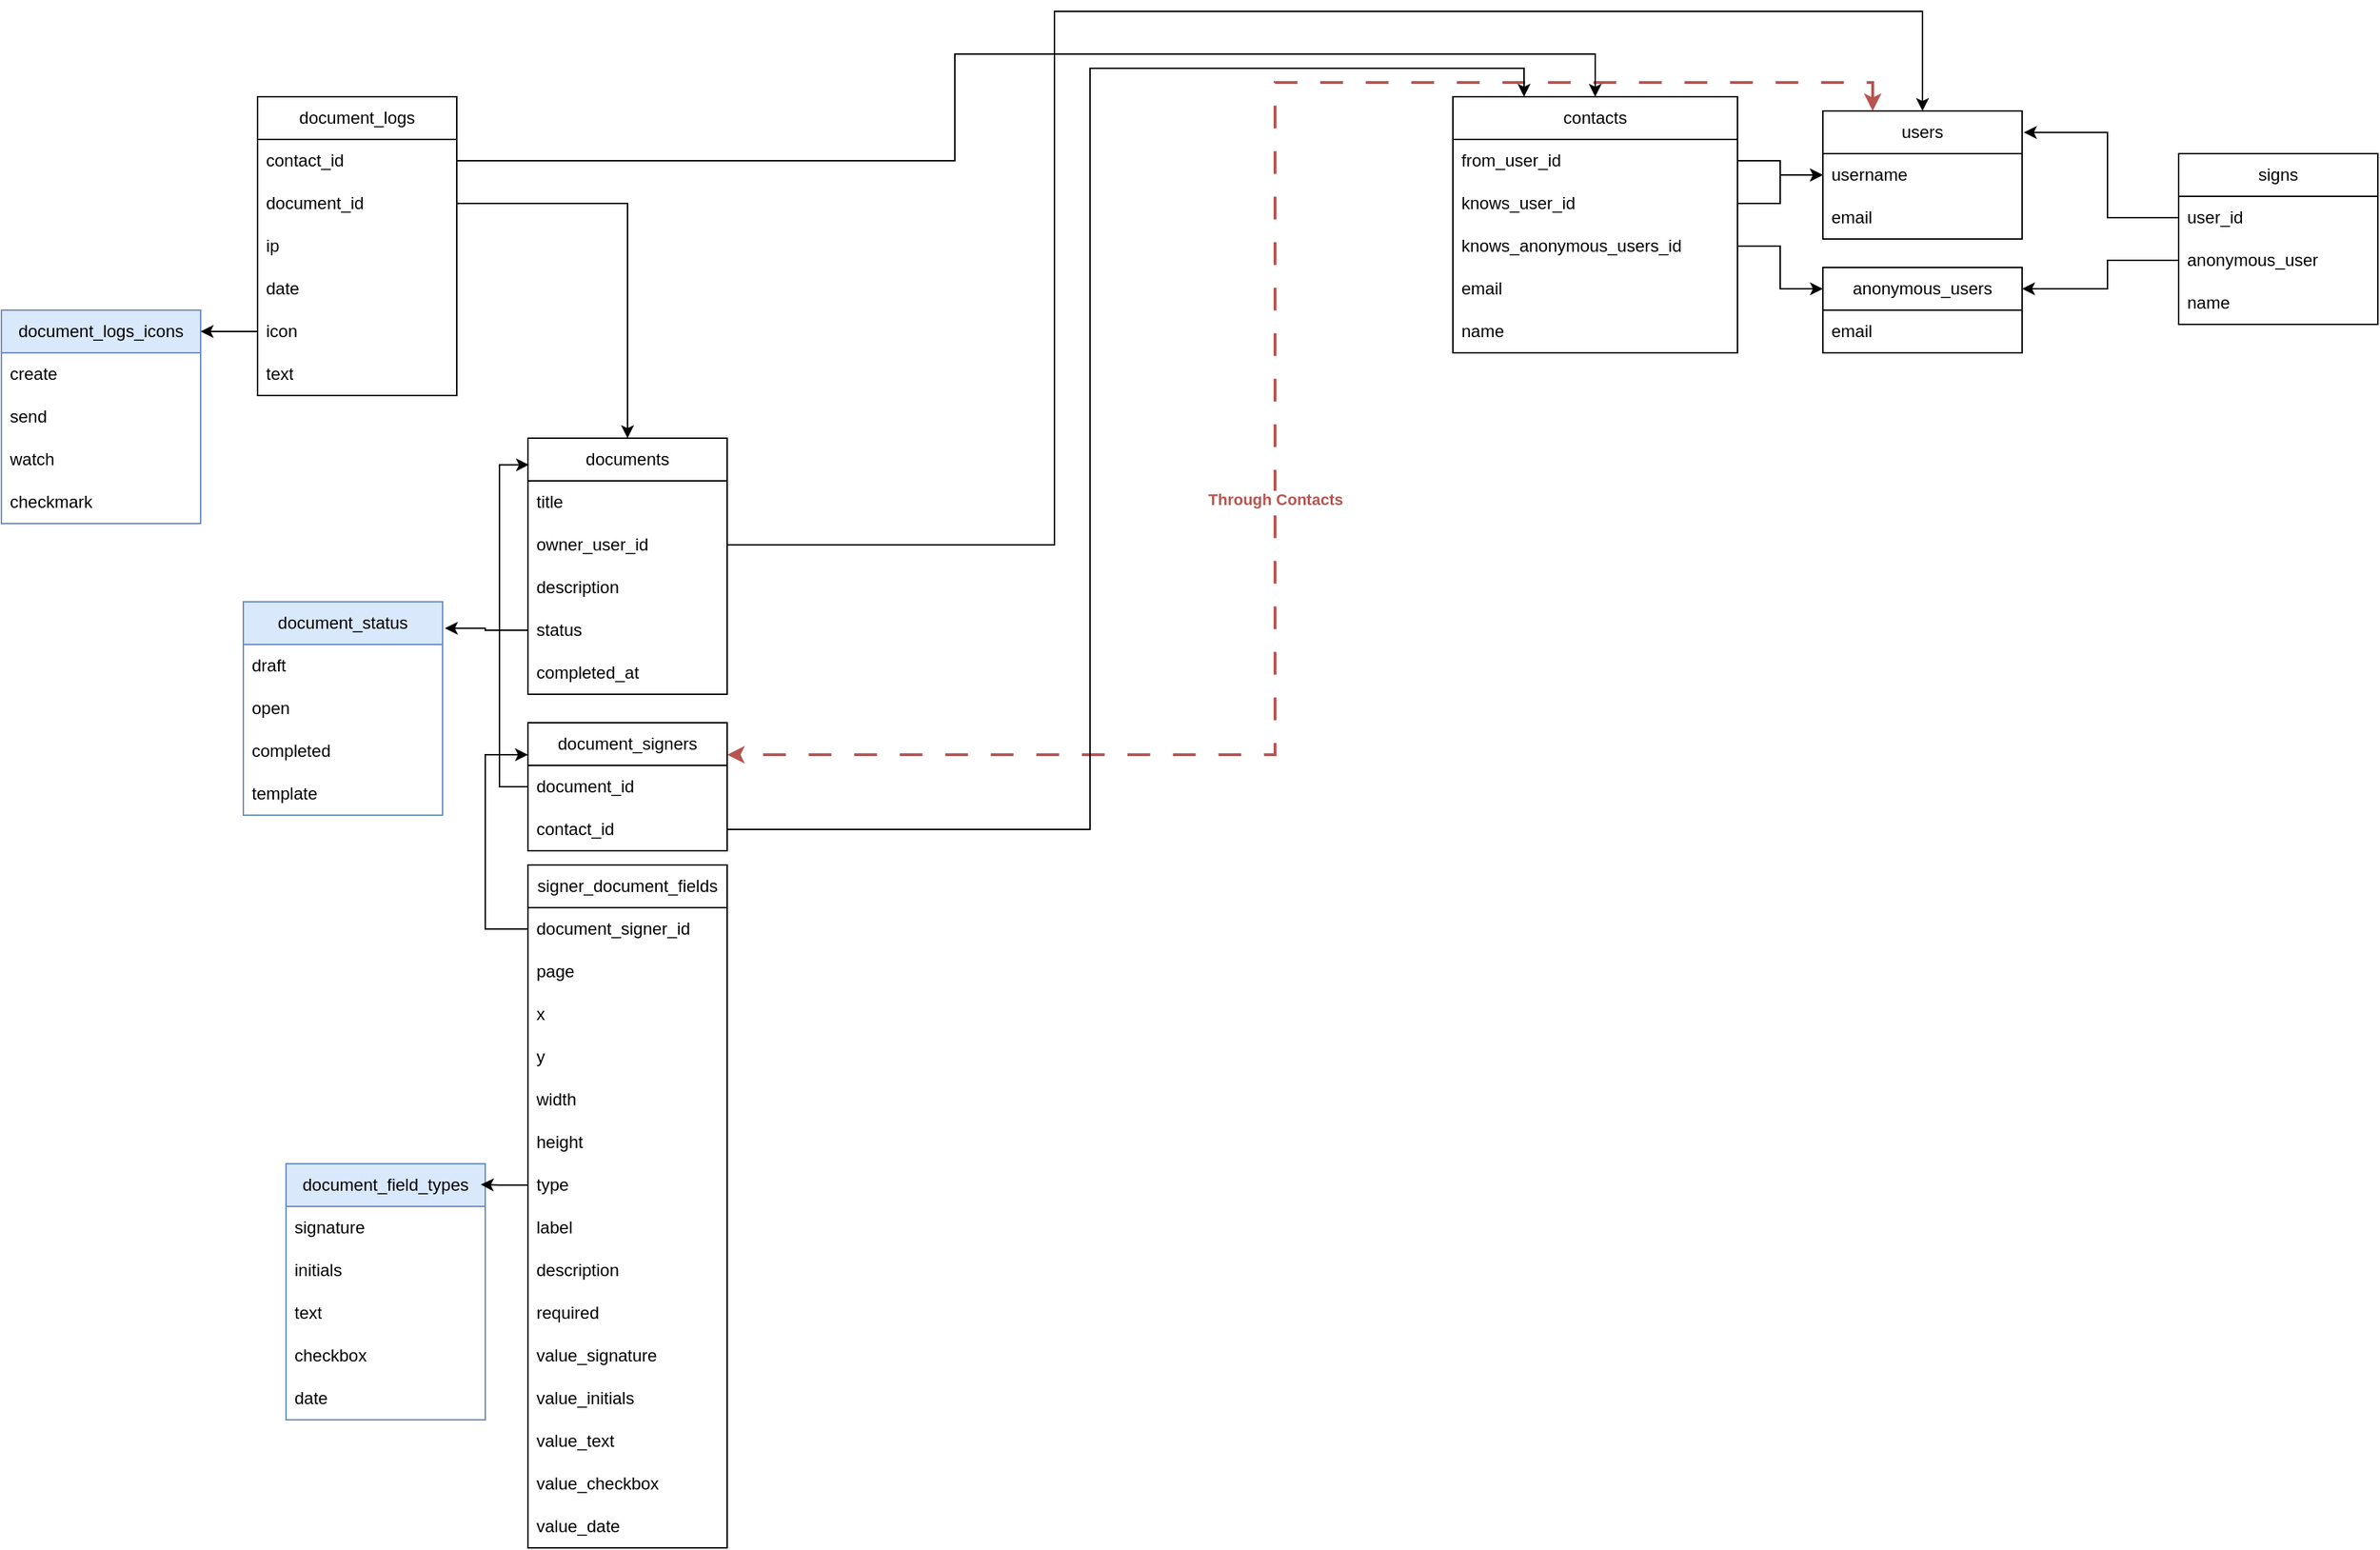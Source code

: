 <mxfile version="27.2.0">
  <diagram id="C5RBs43oDa-KdzZeNtuy" name="Page-1">
    <mxGraphModel dx="4583" dy="2047" grid="1" gridSize="10" guides="1" tooltips="1" connect="1" arrows="1" fold="1" page="1" pageScale="1" pageWidth="827" pageHeight="1169" math="0" shadow="0">
      <root>
        <mxCell id="WIyWlLk6GJQsqaUBKTNV-0" />
        <mxCell id="WIyWlLk6GJQsqaUBKTNV-1" parent="WIyWlLk6GJQsqaUBKTNV-0" />
        <mxCell id="Tx3rhMi_sRJBEyHCYl6Y-95" style="edgeStyle=orthogonalEdgeStyle;rounded=0;orthogonalLoop=1;jettySize=auto;html=1;exitX=0.25;exitY=0;exitDx=0;exitDy=0;entryX=1;entryY=0.25;entryDx=0;entryDy=0;fillColor=#f8cecc;strokeColor=#b85450;startArrow=classic;startFill=1;dashed=1;dashPattern=8 8;strokeWidth=2;" edge="1" parent="WIyWlLk6GJQsqaUBKTNV-1" source="Tx3rhMi_sRJBEyHCYl6Y-9" target="Tx3rhMi_sRJBEyHCYl6Y-19">
          <mxGeometry relative="1" as="geometry" />
        </mxCell>
        <mxCell id="Tx3rhMi_sRJBEyHCYl6Y-96" value="Through Contacts" style="edgeLabel;html=1;align=center;verticalAlign=middle;resizable=0;points=[];rounded=0;dashed=1;dashPattern=8 8;strokeColor=#b85450;strokeWidth=2;fontFamily=Helvetica;fontSize=11;fontColor=light-dark(#b85450, #ededed);labelBackgroundColor=default;fillColor=#f8cecc;fontStyle=1" vertex="1" connectable="0" parent="Tx3rhMi_sRJBEyHCYl6Y-95">
          <mxGeometry x="0.13" relative="1" as="geometry">
            <mxPoint as="offset" />
          </mxGeometry>
        </mxCell>
        <mxCell id="Tx3rhMi_sRJBEyHCYl6Y-9" value="users" style="swimlane;fontStyle=0;childLayout=stackLayout;horizontal=1;startSize=30;horizontalStack=0;resizeParent=1;resizeParentMax=0;resizeLast=0;collapsible=1;marginBottom=0;whiteSpace=wrap;html=1;" vertex="1" parent="WIyWlLk6GJQsqaUBKTNV-1">
          <mxGeometry x="900" y="90" width="140" height="90" as="geometry" />
        </mxCell>
        <mxCell id="Tx3rhMi_sRJBEyHCYl6Y-10" value="username" style="text;strokeColor=none;fillColor=none;align=left;verticalAlign=middle;spacingLeft=4;spacingRight=4;overflow=hidden;points=[[0,0.5],[1,0.5]];portConstraint=eastwest;rotatable=0;whiteSpace=wrap;html=1;" vertex="1" parent="Tx3rhMi_sRJBEyHCYl6Y-9">
          <mxGeometry y="30" width="140" height="30" as="geometry" />
        </mxCell>
        <mxCell id="Tx3rhMi_sRJBEyHCYl6Y-11" value="email" style="text;strokeColor=none;fillColor=none;align=left;verticalAlign=middle;spacingLeft=4;spacingRight=4;overflow=hidden;points=[[0,0.5],[1,0.5]];portConstraint=eastwest;rotatable=0;whiteSpace=wrap;html=1;" vertex="1" parent="Tx3rhMi_sRJBEyHCYl6Y-9">
          <mxGeometry y="60" width="140" height="30" as="geometry" />
        </mxCell>
        <mxCell id="Tx3rhMi_sRJBEyHCYl6Y-13" value="documents" style="swimlane;fontStyle=0;childLayout=stackLayout;horizontal=1;startSize=30;horizontalStack=0;resizeParent=1;resizeParentMax=0;resizeLast=0;collapsible=1;marginBottom=0;whiteSpace=wrap;html=1;" vertex="1" parent="WIyWlLk6GJQsqaUBKTNV-1">
          <mxGeometry x="-10" y="320" width="140" height="180" as="geometry">
            <mxRectangle x="320" y="320" width="100" height="30" as="alternateBounds" />
          </mxGeometry>
        </mxCell>
        <mxCell id="Tx3rhMi_sRJBEyHCYl6Y-14" value="title" style="text;strokeColor=none;fillColor=none;align=left;verticalAlign=middle;spacingLeft=4;spacingRight=4;overflow=hidden;points=[[0,0.5],[1,0.5]];portConstraint=eastwest;rotatable=0;whiteSpace=wrap;html=1;" vertex="1" parent="Tx3rhMi_sRJBEyHCYl6Y-13">
          <mxGeometry y="30" width="140" height="30" as="geometry" />
        </mxCell>
        <mxCell id="Tx3rhMi_sRJBEyHCYl6Y-34" value="owner_user_id" style="text;strokeColor=none;fillColor=none;align=left;verticalAlign=middle;spacingLeft=4;spacingRight=4;overflow=hidden;points=[[0,0.5],[1,0.5]];portConstraint=eastwest;rotatable=0;whiteSpace=wrap;html=1;" vertex="1" parent="Tx3rhMi_sRJBEyHCYl6Y-13">
          <mxGeometry y="60" width="140" height="30" as="geometry" />
        </mxCell>
        <mxCell id="Tx3rhMi_sRJBEyHCYl6Y-15" value="description" style="text;strokeColor=none;fillColor=none;align=left;verticalAlign=middle;spacingLeft=4;spacingRight=4;overflow=hidden;points=[[0,0.5],[1,0.5]];portConstraint=eastwest;rotatable=0;whiteSpace=wrap;html=1;" vertex="1" parent="Tx3rhMi_sRJBEyHCYl6Y-13">
          <mxGeometry y="90" width="140" height="30" as="geometry" />
        </mxCell>
        <mxCell id="Tx3rhMi_sRJBEyHCYl6Y-18" value="status" style="text;strokeColor=none;fillColor=none;align=left;verticalAlign=middle;spacingLeft=4;spacingRight=4;overflow=hidden;points=[[0,0.5],[1,0.5]];portConstraint=eastwest;rotatable=0;whiteSpace=wrap;html=1;" vertex="1" parent="Tx3rhMi_sRJBEyHCYl6Y-13">
          <mxGeometry y="120" width="140" height="30" as="geometry" />
        </mxCell>
        <mxCell id="Tx3rhMi_sRJBEyHCYl6Y-121" value="completed_at" style="text;strokeColor=none;fillColor=none;align=left;verticalAlign=middle;spacingLeft=4;spacingRight=4;overflow=hidden;points=[[0,0.5],[1,0.5]];portConstraint=eastwest;rotatable=0;whiteSpace=wrap;html=1;" vertex="1" parent="Tx3rhMi_sRJBEyHCYl6Y-13">
          <mxGeometry y="150" width="140" height="30" as="geometry" />
        </mxCell>
        <mxCell id="Tx3rhMi_sRJBEyHCYl6Y-19" value="document_signers" style="swimlane;fontStyle=0;childLayout=stackLayout;horizontal=1;startSize=30;horizontalStack=0;resizeParent=1;resizeParentMax=0;resizeLast=0;collapsible=1;marginBottom=0;whiteSpace=wrap;html=1;" vertex="1" parent="WIyWlLk6GJQsqaUBKTNV-1">
          <mxGeometry x="-10" y="520" width="140" height="90" as="geometry" />
        </mxCell>
        <mxCell id="Tx3rhMi_sRJBEyHCYl6Y-20" value="document_id" style="text;strokeColor=none;fillColor=none;align=left;verticalAlign=middle;spacingLeft=4;spacingRight=4;overflow=hidden;points=[[0,0.5],[1,0.5]];portConstraint=eastwest;rotatable=0;whiteSpace=wrap;html=1;" vertex="1" parent="Tx3rhMi_sRJBEyHCYl6Y-19">
          <mxGeometry y="30" width="140" height="30" as="geometry" />
        </mxCell>
        <mxCell id="Tx3rhMi_sRJBEyHCYl6Y-24" value="contact_id" style="text;strokeColor=none;fillColor=none;align=left;verticalAlign=middle;spacingLeft=4;spacingRight=4;overflow=hidden;points=[[0,0.5],[1,0.5]];portConstraint=eastwest;rotatable=0;whiteSpace=wrap;html=1;" vertex="1" parent="Tx3rhMi_sRJBEyHCYl6Y-19">
          <mxGeometry y="60" width="140" height="30" as="geometry" />
        </mxCell>
        <mxCell id="Tx3rhMi_sRJBEyHCYl6Y-26" value="contacts" style="swimlane;fontStyle=0;childLayout=stackLayout;horizontal=1;startSize=30;horizontalStack=0;resizeParent=1;resizeParentMax=0;resizeLast=0;collapsible=1;marginBottom=0;whiteSpace=wrap;html=1;" vertex="1" parent="WIyWlLk6GJQsqaUBKTNV-1">
          <mxGeometry x="640" y="80" width="200" height="180" as="geometry" />
        </mxCell>
        <mxCell id="Tx3rhMi_sRJBEyHCYl6Y-27" value="from_&lt;span style=&quot;background-color: transparent; color: light-dark(rgb(0, 0, 0), rgb(255, 255, 255));&quot;&gt;user_id&lt;/span&gt;" style="text;strokeColor=none;fillColor=none;align=left;verticalAlign=middle;spacingLeft=4;spacingRight=4;overflow=hidden;points=[[0,0.5],[1,0.5]];portConstraint=eastwest;rotatable=0;whiteSpace=wrap;html=1;" vertex="1" parent="Tx3rhMi_sRJBEyHCYl6Y-26">
          <mxGeometry y="30" width="200" height="30" as="geometry" />
        </mxCell>
        <mxCell id="Tx3rhMi_sRJBEyHCYl6Y-28" value="knows_user_id" style="text;strokeColor=none;fillColor=none;align=left;verticalAlign=middle;spacingLeft=4;spacingRight=4;overflow=hidden;points=[[0,0.5],[1,0.5]];portConstraint=eastwest;rotatable=0;whiteSpace=wrap;html=1;" vertex="1" parent="Tx3rhMi_sRJBEyHCYl6Y-26">
          <mxGeometry y="60" width="200" height="30" as="geometry" />
        </mxCell>
        <mxCell id="Tx3rhMi_sRJBEyHCYl6Y-65" value="&lt;span style=&quot;text-align: center;&quot;&gt;knows_anonymous_users&lt;/span&gt;_id" style="text;strokeColor=none;fillColor=none;align=left;verticalAlign=middle;spacingLeft=4;spacingRight=4;overflow=hidden;points=[[0,0.5],[1,0.5]];portConstraint=eastwest;rotatable=0;whiteSpace=wrap;html=1;" vertex="1" parent="Tx3rhMi_sRJBEyHCYl6Y-26">
          <mxGeometry y="90" width="200" height="30" as="geometry" />
        </mxCell>
        <mxCell id="Tx3rhMi_sRJBEyHCYl6Y-32" value="email" style="text;strokeColor=none;fillColor=none;align=left;verticalAlign=middle;spacingLeft=4;spacingRight=4;overflow=hidden;points=[[0,0.5],[1,0.5]];portConstraint=eastwest;rotatable=0;whiteSpace=wrap;html=1;" vertex="1" parent="Tx3rhMi_sRJBEyHCYl6Y-26">
          <mxGeometry y="120" width="200" height="30" as="geometry" />
        </mxCell>
        <mxCell id="Tx3rhMi_sRJBEyHCYl6Y-33" value="name" style="text;strokeColor=none;fillColor=none;align=left;verticalAlign=middle;spacingLeft=4;spacingRight=4;overflow=hidden;points=[[0,0.5],[1,0.5]];portConstraint=eastwest;rotatable=0;whiteSpace=wrap;html=1;" vertex="1" parent="Tx3rhMi_sRJBEyHCYl6Y-26">
          <mxGeometry y="150" width="200" height="30" as="geometry" />
        </mxCell>
        <mxCell id="Tx3rhMi_sRJBEyHCYl6Y-35" style="edgeStyle=orthogonalEdgeStyle;rounded=0;orthogonalLoop=1;jettySize=auto;html=1;entryX=0.5;entryY=0;entryDx=0;entryDy=0;exitX=1;exitY=0.5;exitDx=0;exitDy=0;" edge="1" parent="WIyWlLk6GJQsqaUBKTNV-1" source="Tx3rhMi_sRJBEyHCYl6Y-34" target="Tx3rhMi_sRJBEyHCYl6Y-9">
          <mxGeometry relative="1" as="geometry">
            <Array as="points">
              <mxPoint x="360" y="395" />
              <mxPoint x="360" y="20" />
              <mxPoint x="970" y="20" />
            </Array>
          </mxGeometry>
        </mxCell>
        <mxCell id="Tx3rhMi_sRJBEyHCYl6Y-38" value="signer_document_fields" style="swimlane;fontStyle=0;childLayout=stackLayout;horizontal=1;startSize=30;horizontalStack=0;resizeParent=1;resizeParentMax=0;resizeLast=0;collapsible=1;marginBottom=0;whiteSpace=wrap;html=1;" vertex="1" parent="WIyWlLk6GJQsqaUBKTNV-1">
          <mxGeometry x="-10" y="620" width="140" height="480" as="geometry" />
        </mxCell>
        <mxCell id="Tx3rhMi_sRJBEyHCYl6Y-50" value="&lt;span style=&quot;text-align: center;&quot;&gt;document_signer_id&lt;/span&gt;" style="text;strokeColor=none;fillColor=none;align=left;verticalAlign=middle;spacingLeft=4;spacingRight=4;overflow=hidden;points=[[0,0.5],[1,0.5]];portConstraint=eastwest;rotatable=0;whiteSpace=wrap;html=1;" vertex="1" parent="Tx3rhMi_sRJBEyHCYl6Y-38">
          <mxGeometry y="30" width="140" height="30" as="geometry" />
        </mxCell>
        <mxCell id="Tx3rhMi_sRJBEyHCYl6Y-40" value="page" style="text;strokeColor=none;fillColor=none;align=left;verticalAlign=middle;spacingLeft=4;spacingRight=4;overflow=hidden;points=[[0,0.5],[1,0.5]];portConstraint=eastwest;rotatable=0;whiteSpace=wrap;html=1;" vertex="1" parent="Tx3rhMi_sRJBEyHCYl6Y-38">
          <mxGeometry y="60" width="140" height="30" as="geometry" />
        </mxCell>
        <mxCell id="Tx3rhMi_sRJBEyHCYl6Y-41" value="x" style="text;strokeColor=none;fillColor=none;align=left;verticalAlign=middle;spacingLeft=4;spacingRight=4;overflow=hidden;points=[[0,0.5],[1,0.5]];portConstraint=eastwest;rotatable=0;whiteSpace=wrap;html=1;" vertex="1" parent="Tx3rhMi_sRJBEyHCYl6Y-38">
          <mxGeometry y="90" width="140" height="30" as="geometry" />
        </mxCell>
        <mxCell id="Tx3rhMi_sRJBEyHCYl6Y-43" value="y" style="text;strokeColor=none;fillColor=none;align=left;verticalAlign=middle;spacingLeft=4;spacingRight=4;overflow=hidden;points=[[0,0.5],[1,0.5]];portConstraint=eastwest;rotatable=0;whiteSpace=wrap;html=1;" vertex="1" parent="Tx3rhMi_sRJBEyHCYl6Y-38">
          <mxGeometry y="120" width="140" height="30" as="geometry" />
        </mxCell>
        <mxCell id="Tx3rhMi_sRJBEyHCYl6Y-44" value="width" style="text;strokeColor=none;fillColor=none;align=left;verticalAlign=middle;spacingLeft=4;spacingRight=4;overflow=hidden;points=[[0,0.5],[1,0.5]];portConstraint=eastwest;rotatable=0;whiteSpace=wrap;html=1;" vertex="1" parent="Tx3rhMi_sRJBEyHCYl6Y-38">
          <mxGeometry y="150" width="140" height="30" as="geometry" />
        </mxCell>
        <mxCell id="Tx3rhMi_sRJBEyHCYl6Y-45" value="height" style="text;strokeColor=none;fillColor=none;align=left;verticalAlign=middle;spacingLeft=4;spacingRight=4;overflow=hidden;points=[[0,0.5],[1,0.5]];portConstraint=eastwest;rotatable=0;whiteSpace=wrap;html=1;" vertex="1" parent="Tx3rhMi_sRJBEyHCYl6Y-38">
          <mxGeometry y="180" width="140" height="30" as="geometry" />
        </mxCell>
        <mxCell id="Tx3rhMi_sRJBEyHCYl6Y-46" value="type" style="text;strokeColor=none;fillColor=none;align=left;verticalAlign=middle;spacingLeft=4;spacingRight=4;overflow=hidden;points=[[0,0.5],[1,0.5]];portConstraint=eastwest;rotatable=0;whiteSpace=wrap;html=1;" vertex="1" parent="Tx3rhMi_sRJBEyHCYl6Y-38">
          <mxGeometry y="210" width="140" height="30" as="geometry" />
        </mxCell>
        <mxCell id="Tx3rhMi_sRJBEyHCYl6Y-47" value="label" style="text;strokeColor=none;fillColor=none;align=left;verticalAlign=middle;spacingLeft=4;spacingRight=4;overflow=hidden;points=[[0,0.5],[1,0.5]];portConstraint=eastwest;rotatable=0;whiteSpace=wrap;html=1;" vertex="1" parent="Tx3rhMi_sRJBEyHCYl6Y-38">
          <mxGeometry y="240" width="140" height="30" as="geometry" />
        </mxCell>
        <mxCell id="Tx3rhMi_sRJBEyHCYl6Y-48" value="description" style="text;strokeColor=none;fillColor=none;align=left;verticalAlign=middle;spacingLeft=4;spacingRight=4;overflow=hidden;points=[[0,0.5],[1,0.5]];portConstraint=eastwest;rotatable=0;whiteSpace=wrap;html=1;" vertex="1" parent="Tx3rhMi_sRJBEyHCYl6Y-38">
          <mxGeometry y="270" width="140" height="30" as="geometry" />
        </mxCell>
        <mxCell id="Tx3rhMi_sRJBEyHCYl6Y-49" value="required" style="text;strokeColor=none;fillColor=none;align=left;verticalAlign=middle;spacingLeft=4;spacingRight=4;overflow=hidden;points=[[0,0.5],[1,0.5]];portConstraint=eastwest;rotatable=0;whiteSpace=wrap;html=1;" vertex="1" parent="Tx3rhMi_sRJBEyHCYl6Y-38">
          <mxGeometry y="300" width="140" height="30" as="geometry" />
        </mxCell>
        <mxCell id="Tx3rhMi_sRJBEyHCYl6Y-69" value="value_signature" style="text;strokeColor=none;fillColor=none;align=left;verticalAlign=middle;spacingLeft=4;spacingRight=4;overflow=hidden;points=[[0,0.5],[1,0.5]];portConstraint=eastwest;rotatable=0;whiteSpace=wrap;html=1;" vertex="1" parent="Tx3rhMi_sRJBEyHCYl6Y-38">
          <mxGeometry y="330" width="140" height="30" as="geometry" />
        </mxCell>
        <mxCell id="Tx3rhMi_sRJBEyHCYl6Y-77" value="value_initials" style="text;strokeColor=none;fillColor=none;align=left;verticalAlign=middle;spacingLeft=4;spacingRight=4;overflow=hidden;points=[[0,0.5],[1,0.5]];portConstraint=eastwest;rotatable=0;whiteSpace=wrap;html=1;" vertex="1" parent="Tx3rhMi_sRJBEyHCYl6Y-38">
          <mxGeometry y="360" width="140" height="30" as="geometry" />
        </mxCell>
        <mxCell id="Tx3rhMi_sRJBEyHCYl6Y-78" value="value_text" style="text;strokeColor=none;fillColor=none;align=left;verticalAlign=middle;spacingLeft=4;spacingRight=4;overflow=hidden;points=[[0,0.5],[1,0.5]];portConstraint=eastwest;rotatable=0;whiteSpace=wrap;html=1;" vertex="1" parent="Tx3rhMi_sRJBEyHCYl6Y-38">
          <mxGeometry y="390" width="140" height="30" as="geometry" />
        </mxCell>
        <mxCell id="Tx3rhMi_sRJBEyHCYl6Y-79" value="value_checkbox" style="text;strokeColor=none;fillColor=none;align=left;verticalAlign=middle;spacingLeft=4;spacingRight=4;overflow=hidden;points=[[0,0.5],[1,0.5]];portConstraint=eastwest;rotatable=0;whiteSpace=wrap;html=1;" vertex="1" parent="Tx3rhMi_sRJBEyHCYl6Y-38">
          <mxGeometry y="420" width="140" height="30" as="geometry" />
        </mxCell>
        <mxCell id="Tx3rhMi_sRJBEyHCYl6Y-80" value="value_date" style="text;strokeColor=none;fillColor=none;align=left;verticalAlign=middle;spacingLeft=4;spacingRight=4;overflow=hidden;points=[[0,0.5],[1,0.5]];portConstraint=eastwest;rotatable=0;whiteSpace=wrap;html=1;" vertex="1" parent="Tx3rhMi_sRJBEyHCYl6Y-38">
          <mxGeometry y="450" width="140" height="30" as="geometry" />
        </mxCell>
        <mxCell id="Tx3rhMi_sRJBEyHCYl6Y-53" value="signs" style="swimlane;fontStyle=0;childLayout=stackLayout;horizontal=1;startSize=30;horizontalStack=0;resizeParent=1;resizeParentMax=0;resizeLast=0;collapsible=1;marginBottom=0;whiteSpace=wrap;html=1;" vertex="1" parent="WIyWlLk6GJQsqaUBKTNV-1">
          <mxGeometry x="1150" y="120" width="140" height="120" as="geometry" />
        </mxCell>
        <mxCell id="Tx3rhMi_sRJBEyHCYl6Y-54" value="user_id" style="text;strokeColor=none;fillColor=none;align=left;verticalAlign=middle;spacingLeft=4;spacingRight=4;overflow=hidden;points=[[0,0.5],[1,0.5]];portConstraint=eastwest;rotatable=0;whiteSpace=wrap;html=1;" vertex="1" parent="Tx3rhMi_sRJBEyHCYl6Y-53">
          <mxGeometry y="30" width="140" height="30" as="geometry" />
        </mxCell>
        <mxCell id="Tx3rhMi_sRJBEyHCYl6Y-62" value="anonymous_user" style="text;strokeColor=none;fillColor=none;align=left;verticalAlign=middle;spacingLeft=4;spacingRight=4;overflow=hidden;points=[[0,0.5],[1,0.5]];portConstraint=eastwest;rotatable=0;whiteSpace=wrap;html=1;" vertex="1" parent="Tx3rhMi_sRJBEyHCYl6Y-53">
          <mxGeometry y="60" width="140" height="30" as="geometry" />
        </mxCell>
        <mxCell id="Tx3rhMi_sRJBEyHCYl6Y-61" value="name" style="text;strokeColor=none;fillColor=none;align=left;verticalAlign=middle;spacingLeft=4;spacingRight=4;overflow=hidden;points=[[0,0.5],[1,0.5]];portConstraint=eastwest;rotatable=0;whiteSpace=wrap;html=1;" vertex="1" parent="Tx3rhMi_sRJBEyHCYl6Y-53">
          <mxGeometry y="90" width="140" height="30" as="geometry" />
        </mxCell>
        <mxCell id="Tx3rhMi_sRJBEyHCYl6Y-57" value="anonymous_users" style="swimlane;fontStyle=0;childLayout=stackLayout;horizontal=1;startSize=30;horizontalStack=0;resizeParent=1;resizeParentMax=0;resizeLast=0;collapsible=1;marginBottom=0;whiteSpace=wrap;html=1;" vertex="1" parent="WIyWlLk6GJQsqaUBKTNV-1">
          <mxGeometry x="900" y="200" width="140" height="60" as="geometry" />
        </mxCell>
        <mxCell id="Tx3rhMi_sRJBEyHCYl6Y-58" value="email" style="text;strokeColor=none;fillColor=none;align=left;verticalAlign=middle;spacingLeft=4;spacingRight=4;overflow=hidden;points=[[0,0.5],[1,0.5]];portConstraint=eastwest;rotatable=0;whiteSpace=wrap;html=1;" vertex="1" parent="Tx3rhMi_sRJBEyHCYl6Y-57">
          <mxGeometry y="30" width="140" height="30" as="geometry" />
        </mxCell>
        <mxCell id="Tx3rhMi_sRJBEyHCYl6Y-70" value="document_field_types" style="swimlane;fontStyle=0;childLayout=stackLayout;horizontal=1;startSize=30;horizontalStack=0;resizeParent=1;resizeParentMax=0;resizeLast=0;collapsible=1;marginBottom=0;whiteSpace=wrap;html=1;fillColor=#dae8fc;strokeColor=#6c8ebf;" vertex="1" parent="WIyWlLk6GJQsqaUBKTNV-1">
          <mxGeometry x="-180" y="830" width="140" height="180" as="geometry" />
        </mxCell>
        <mxCell id="Tx3rhMi_sRJBEyHCYl6Y-71" value="signature" style="text;strokeColor=none;fillColor=none;align=left;verticalAlign=middle;spacingLeft=4;spacingRight=4;overflow=hidden;points=[[0,0.5],[1,0.5]];portConstraint=eastwest;rotatable=0;whiteSpace=wrap;html=1;" vertex="1" parent="Tx3rhMi_sRJBEyHCYl6Y-70">
          <mxGeometry y="30" width="140" height="30" as="geometry" />
        </mxCell>
        <mxCell id="Tx3rhMi_sRJBEyHCYl6Y-72" value="initials" style="text;strokeColor=none;fillColor=none;align=left;verticalAlign=middle;spacingLeft=4;spacingRight=4;overflow=hidden;points=[[0,0.5],[1,0.5]];portConstraint=eastwest;rotatable=0;whiteSpace=wrap;html=1;" vertex="1" parent="Tx3rhMi_sRJBEyHCYl6Y-70">
          <mxGeometry y="60" width="140" height="30" as="geometry" />
        </mxCell>
        <mxCell id="Tx3rhMi_sRJBEyHCYl6Y-73" value="text" style="text;strokeColor=none;fillColor=none;align=left;verticalAlign=middle;spacingLeft=4;spacingRight=4;overflow=hidden;points=[[0,0.5],[1,0.5]];portConstraint=eastwest;rotatable=0;whiteSpace=wrap;html=1;" vertex="1" parent="Tx3rhMi_sRJBEyHCYl6Y-70">
          <mxGeometry y="90" width="140" height="30" as="geometry" />
        </mxCell>
        <mxCell id="Tx3rhMi_sRJBEyHCYl6Y-74" value="checkbox" style="text;strokeColor=none;fillColor=none;align=left;verticalAlign=middle;spacingLeft=4;spacingRight=4;overflow=hidden;points=[[0,0.5],[1,0.5]];portConstraint=eastwest;rotatable=0;whiteSpace=wrap;html=1;" vertex="1" parent="Tx3rhMi_sRJBEyHCYl6Y-70">
          <mxGeometry y="120" width="140" height="30" as="geometry" />
        </mxCell>
        <mxCell id="Tx3rhMi_sRJBEyHCYl6Y-75" value="date" style="text;strokeColor=none;fillColor=none;align=left;verticalAlign=middle;spacingLeft=4;spacingRight=4;overflow=hidden;points=[[0,0.5],[1,0.5]];portConstraint=eastwest;rotatable=0;whiteSpace=wrap;html=1;" vertex="1" parent="Tx3rhMi_sRJBEyHCYl6Y-70">
          <mxGeometry y="150" width="140" height="30" as="geometry" />
        </mxCell>
        <mxCell id="Tx3rhMi_sRJBEyHCYl6Y-76" style="edgeStyle=orthogonalEdgeStyle;rounded=0;orthogonalLoop=1;jettySize=auto;html=1;entryX=0.978;entryY=0.081;entryDx=0;entryDy=0;entryPerimeter=0;" edge="1" parent="WIyWlLk6GJQsqaUBKTNV-1" source="Tx3rhMi_sRJBEyHCYl6Y-46" target="Tx3rhMi_sRJBEyHCYl6Y-70">
          <mxGeometry relative="1" as="geometry" />
        </mxCell>
        <mxCell id="Tx3rhMi_sRJBEyHCYl6Y-86" style="edgeStyle=orthogonalEdgeStyle;rounded=0;orthogonalLoop=1;jettySize=auto;html=1;entryX=0.005;entryY=0.104;entryDx=0;entryDy=0;entryPerimeter=0;" edge="1" parent="WIyWlLk6GJQsqaUBKTNV-1" source="Tx3rhMi_sRJBEyHCYl6Y-20" target="Tx3rhMi_sRJBEyHCYl6Y-13">
          <mxGeometry relative="1" as="geometry" />
        </mxCell>
        <mxCell id="Tx3rhMi_sRJBEyHCYl6Y-87" style="edgeStyle=orthogonalEdgeStyle;rounded=0;orthogonalLoop=1;jettySize=auto;html=1;entryX=0;entryY=0.25;entryDx=0;entryDy=0;" edge="1" parent="WIyWlLk6GJQsqaUBKTNV-1" source="Tx3rhMi_sRJBEyHCYl6Y-50" target="Tx3rhMi_sRJBEyHCYl6Y-19">
          <mxGeometry relative="1" as="geometry">
            <Array as="points">
              <mxPoint x="-40" y="665" />
              <mxPoint x="-40" y="542" />
            </Array>
          </mxGeometry>
        </mxCell>
        <mxCell id="Tx3rhMi_sRJBEyHCYl6Y-88" style="edgeStyle=orthogonalEdgeStyle;rounded=0;orthogonalLoop=1;jettySize=auto;html=1;entryX=1.009;entryY=0.168;entryDx=0;entryDy=0;entryPerimeter=0;" edge="1" parent="WIyWlLk6GJQsqaUBKTNV-1" source="Tx3rhMi_sRJBEyHCYl6Y-54" target="Tx3rhMi_sRJBEyHCYl6Y-9">
          <mxGeometry relative="1" as="geometry">
            <Array as="points">
              <mxPoint x="1100" y="165" />
              <mxPoint x="1100" y="105" />
            </Array>
          </mxGeometry>
        </mxCell>
        <mxCell id="Tx3rhMi_sRJBEyHCYl6Y-89" style="edgeStyle=orthogonalEdgeStyle;rounded=0;orthogonalLoop=1;jettySize=auto;html=1;entryX=1;entryY=0.25;entryDx=0;entryDy=0;" edge="1" parent="WIyWlLk6GJQsqaUBKTNV-1" source="Tx3rhMi_sRJBEyHCYl6Y-62" target="Tx3rhMi_sRJBEyHCYl6Y-57">
          <mxGeometry relative="1" as="geometry">
            <Array as="points">
              <mxPoint x="1100" y="195" />
              <mxPoint x="1100" y="215" />
            </Array>
          </mxGeometry>
        </mxCell>
        <mxCell id="Tx3rhMi_sRJBEyHCYl6Y-90" style="edgeStyle=orthogonalEdgeStyle;rounded=0;orthogonalLoop=1;jettySize=auto;html=1;entryX=0;entryY=0.5;entryDx=0;entryDy=0;" edge="1" parent="WIyWlLk6GJQsqaUBKTNV-1" source="Tx3rhMi_sRJBEyHCYl6Y-27" target="Tx3rhMi_sRJBEyHCYl6Y-10">
          <mxGeometry relative="1" as="geometry" />
        </mxCell>
        <mxCell id="Tx3rhMi_sRJBEyHCYl6Y-91" style="edgeStyle=orthogonalEdgeStyle;rounded=0;orthogonalLoop=1;jettySize=auto;html=1;entryX=0;entryY=0.5;entryDx=0;entryDy=0;" edge="1" parent="WIyWlLk6GJQsqaUBKTNV-1" source="Tx3rhMi_sRJBEyHCYl6Y-28" target="Tx3rhMi_sRJBEyHCYl6Y-10">
          <mxGeometry relative="1" as="geometry" />
        </mxCell>
        <mxCell id="Tx3rhMi_sRJBEyHCYl6Y-92" style="edgeStyle=orthogonalEdgeStyle;rounded=0;orthogonalLoop=1;jettySize=auto;html=1;entryX=0;entryY=0.25;entryDx=0;entryDy=0;" edge="1" parent="WIyWlLk6GJQsqaUBKTNV-1" source="Tx3rhMi_sRJBEyHCYl6Y-65" target="Tx3rhMi_sRJBEyHCYl6Y-57">
          <mxGeometry relative="1" as="geometry" />
        </mxCell>
        <mxCell id="Tx3rhMi_sRJBEyHCYl6Y-98" value="document_logs" style="swimlane;fontStyle=0;childLayout=stackLayout;horizontal=1;startSize=30;horizontalStack=0;resizeParent=1;resizeParentMax=0;resizeLast=0;collapsible=1;marginBottom=0;whiteSpace=wrap;html=1;" vertex="1" parent="WIyWlLk6GJQsqaUBKTNV-1">
          <mxGeometry x="-200" y="80" width="140" height="210" as="geometry" />
        </mxCell>
        <mxCell id="Tx3rhMi_sRJBEyHCYl6Y-99" value="contact_id" style="text;strokeColor=none;fillColor=none;align=left;verticalAlign=middle;spacingLeft=4;spacingRight=4;overflow=hidden;points=[[0,0.5],[1,0.5]];portConstraint=eastwest;rotatable=0;whiteSpace=wrap;html=1;" vertex="1" parent="Tx3rhMi_sRJBEyHCYl6Y-98">
          <mxGeometry y="30" width="140" height="30" as="geometry" />
        </mxCell>
        <mxCell id="Tx3rhMi_sRJBEyHCYl6Y-118" value="document_id" style="text;strokeColor=none;fillColor=none;align=left;verticalAlign=middle;spacingLeft=4;spacingRight=4;overflow=hidden;points=[[0,0.5],[1,0.5]];portConstraint=eastwest;rotatable=0;whiteSpace=wrap;html=1;" vertex="1" parent="Tx3rhMi_sRJBEyHCYl6Y-98">
          <mxGeometry y="60" width="140" height="30" as="geometry" />
        </mxCell>
        <mxCell id="Tx3rhMi_sRJBEyHCYl6Y-101" value="ip" style="text;strokeColor=none;fillColor=none;align=left;verticalAlign=middle;spacingLeft=4;spacingRight=4;overflow=hidden;points=[[0,0.5],[1,0.5]];portConstraint=eastwest;rotatable=0;whiteSpace=wrap;html=1;" vertex="1" parent="Tx3rhMi_sRJBEyHCYl6Y-98">
          <mxGeometry y="90" width="140" height="30" as="geometry" />
        </mxCell>
        <mxCell id="Tx3rhMi_sRJBEyHCYl6Y-103" value="date" style="text;strokeColor=none;fillColor=none;align=left;verticalAlign=middle;spacingLeft=4;spacingRight=4;overflow=hidden;points=[[0,0.5],[1,0.5]];portConstraint=eastwest;rotatable=0;whiteSpace=wrap;html=1;" vertex="1" parent="Tx3rhMi_sRJBEyHCYl6Y-98">
          <mxGeometry y="120" width="140" height="30" as="geometry" />
        </mxCell>
        <mxCell id="Tx3rhMi_sRJBEyHCYl6Y-104" value="icon" style="text;strokeColor=none;fillColor=none;align=left;verticalAlign=middle;spacingLeft=4;spacingRight=4;overflow=hidden;points=[[0,0.5],[1,0.5]];portConstraint=eastwest;rotatable=0;whiteSpace=wrap;html=1;" vertex="1" parent="Tx3rhMi_sRJBEyHCYl6Y-98">
          <mxGeometry y="150" width="140" height="30" as="geometry" />
        </mxCell>
        <mxCell id="Tx3rhMi_sRJBEyHCYl6Y-105" value="text" style="text;strokeColor=none;fillColor=none;align=left;verticalAlign=middle;spacingLeft=4;spacingRight=4;overflow=hidden;points=[[0,0.5],[1,0.5]];portConstraint=eastwest;rotatable=0;whiteSpace=wrap;html=1;" vertex="1" parent="Tx3rhMi_sRJBEyHCYl6Y-98">
          <mxGeometry y="180" width="140" height="30" as="geometry" />
        </mxCell>
        <mxCell id="Tx3rhMi_sRJBEyHCYl6Y-106" value="document_logs_icons" style="swimlane;fontStyle=0;childLayout=stackLayout;horizontal=1;startSize=30;horizontalStack=0;resizeParent=1;resizeParentMax=0;resizeLast=0;collapsible=1;marginBottom=0;whiteSpace=wrap;html=1;fillColor=#dae8fc;strokeColor=#6c8ebf;" vertex="1" parent="WIyWlLk6GJQsqaUBKTNV-1">
          <mxGeometry x="-380" y="230" width="140" height="150" as="geometry" />
        </mxCell>
        <mxCell id="Tx3rhMi_sRJBEyHCYl6Y-107" value="create" style="text;strokeColor=none;fillColor=none;align=left;verticalAlign=middle;spacingLeft=4;spacingRight=4;overflow=hidden;points=[[0,0.5],[1,0.5]];portConstraint=eastwest;rotatable=0;whiteSpace=wrap;html=1;" vertex="1" parent="Tx3rhMi_sRJBEyHCYl6Y-106">
          <mxGeometry y="30" width="140" height="30" as="geometry" />
        </mxCell>
        <mxCell id="Tx3rhMi_sRJBEyHCYl6Y-112" value="send" style="text;strokeColor=none;fillColor=none;align=left;verticalAlign=middle;spacingLeft=4;spacingRight=4;overflow=hidden;points=[[0,0.5],[1,0.5]];portConstraint=eastwest;rotatable=0;whiteSpace=wrap;html=1;" vertex="1" parent="Tx3rhMi_sRJBEyHCYl6Y-106">
          <mxGeometry y="60" width="140" height="30" as="geometry" />
        </mxCell>
        <mxCell id="Tx3rhMi_sRJBEyHCYl6Y-113" value="watch" style="text;strokeColor=none;fillColor=none;align=left;verticalAlign=middle;spacingLeft=4;spacingRight=4;overflow=hidden;points=[[0,0.5],[1,0.5]];portConstraint=eastwest;rotatable=0;whiteSpace=wrap;html=1;" vertex="1" parent="Tx3rhMi_sRJBEyHCYl6Y-106">
          <mxGeometry y="90" width="140" height="30" as="geometry" />
        </mxCell>
        <mxCell id="Tx3rhMi_sRJBEyHCYl6Y-114" value="checkmark" style="text;strokeColor=none;fillColor=none;align=left;verticalAlign=middle;spacingLeft=4;spacingRight=4;overflow=hidden;points=[[0,0.5],[1,0.5]];portConstraint=eastwest;rotatable=0;whiteSpace=wrap;html=1;" vertex="1" parent="Tx3rhMi_sRJBEyHCYl6Y-106">
          <mxGeometry y="120" width="140" height="30" as="geometry" />
        </mxCell>
        <mxCell id="Tx3rhMi_sRJBEyHCYl6Y-116" style="edgeStyle=orthogonalEdgeStyle;rounded=0;orthogonalLoop=1;jettySize=auto;html=1;entryX=1;entryY=0.1;entryDx=0;entryDy=0;entryPerimeter=0;" edge="1" parent="WIyWlLk6GJQsqaUBKTNV-1" source="Tx3rhMi_sRJBEyHCYl6Y-104" target="Tx3rhMi_sRJBEyHCYl6Y-106">
          <mxGeometry relative="1" as="geometry" />
        </mxCell>
        <mxCell id="Tx3rhMi_sRJBEyHCYl6Y-119" style="edgeStyle=orthogonalEdgeStyle;rounded=0;orthogonalLoop=1;jettySize=auto;html=1;entryX=0.5;entryY=0;entryDx=0;entryDy=0;" edge="1" parent="WIyWlLk6GJQsqaUBKTNV-1" source="Tx3rhMi_sRJBEyHCYl6Y-118" target="Tx3rhMi_sRJBEyHCYl6Y-13">
          <mxGeometry relative="1" as="geometry" />
        </mxCell>
        <mxCell id="Tx3rhMi_sRJBEyHCYl6Y-123" value="document_status" style="swimlane;fontStyle=0;childLayout=stackLayout;horizontal=1;startSize=30;horizontalStack=0;resizeParent=1;resizeParentMax=0;resizeLast=0;collapsible=1;marginBottom=0;whiteSpace=wrap;html=1;fillColor=#dae8fc;strokeColor=#6c8ebf;" vertex="1" parent="WIyWlLk6GJQsqaUBKTNV-1">
          <mxGeometry x="-210" y="435" width="140" height="150" as="geometry" />
        </mxCell>
        <mxCell id="Tx3rhMi_sRJBEyHCYl6Y-124" value="draft" style="text;strokeColor=none;fillColor=none;align=left;verticalAlign=middle;spacingLeft=4;spacingRight=4;overflow=hidden;points=[[0,0.5],[1,0.5]];portConstraint=eastwest;rotatable=0;whiteSpace=wrap;html=1;" vertex="1" parent="Tx3rhMi_sRJBEyHCYl6Y-123">
          <mxGeometry y="30" width="140" height="30" as="geometry" />
        </mxCell>
        <mxCell id="Tx3rhMi_sRJBEyHCYl6Y-125" value="open" style="text;strokeColor=none;fillColor=none;align=left;verticalAlign=middle;spacingLeft=4;spacingRight=4;overflow=hidden;points=[[0,0.5],[1,0.5]];portConstraint=eastwest;rotatable=0;whiteSpace=wrap;html=1;" vertex="1" parent="Tx3rhMi_sRJBEyHCYl6Y-123">
          <mxGeometry y="60" width="140" height="30" as="geometry" />
        </mxCell>
        <mxCell id="Tx3rhMi_sRJBEyHCYl6Y-126" value="completed" style="text;strokeColor=none;fillColor=none;align=left;verticalAlign=middle;spacingLeft=4;spacingRight=4;overflow=hidden;points=[[0,0.5],[1,0.5]];portConstraint=eastwest;rotatable=0;whiteSpace=wrap;html=1;" vertex="1" parent="Tx3rhMi_sRJBEyHCYl6Y-123">
          <mxGeometry y="90" width="140" height="30" as="geometry" />
        </mxCell>
        <mxCell id="Tx3rhMi_sRJBEyHCYl6Y-138" value="template" style="text;strokeColor=none;fillColor=none;align=left;verticalAlign=middle;spacingLeft=4;spacingRight=4;overflow=hidden;points=[[0,0.5],[1,0.5]];portConstraint=eastwest;rotatable=0;whiteSpace=wrap;html=1;" vertex="1" parent="Tx3rhMi_sRJBEyHCYl6Y-123">
          <mxGeometry y="120" width="140" height="30" as="geometry" />
        </mxCell>
        <mxCell id="Tx3rhMi_sRJBEyHCYl6Y-128" style="edgeStyle=orthogonalEdgeStyle;rounded=0;orthogonalLoop=1;jettySize=auto;html=1;entryX=1.012;entryY=0.124;entryDx=0;entryDy=0;entryPerimeter=0;" edge="1" parent="WIyWlLk6GJQsqaUBKTNV-1" source="Tx3rhMi_sRJBEyHCYl6Y-18" target="Tx3rhMi_sRJBEyHCYl6Y-123">
          <mxGeometry relative="1" as="geometry" />
        </mxCell>
        <mxCell id="Tx3rhMi_sRJBEyHCYl6Y-130" style="edgeStyle=orthogonalEdgeStyle;rounded=0;orthogonalLoop=1;jettySize=auto;html=1;entryX=0.25;entryY=0;entryDx=0;entryDy=0;" edge="1" parent="WIyWlLk6GJQsqaUBKTNV-1" source="Tx3rhMi_sRJBEyHCYl6Y-24" target="Tx3rhMi_sRJBEyHCYl6Y-26">
          <mxGeometry relative="1" as="geometry" />
        </mxCell>
        <mxCell id="Tx3rhMi_sRJBEyHCYl6Y-131" style="edgeStyle=orthogonalEdgeStyle;rounded=0;orthogonalLoop=1;jettySize=auto;html=1;entryX=0.5;entryY=0;entryDx=0;entryDy=0;" edge="1" parent="WIyWlLk6GJQsqaUBKTNV-1" source="Tx3rhMi_sRJBEyHCYl6Y-99" target="Tx3rhMi_sRJBEyHCYl6Y-26">
          <mxGeometry relative="1" as="geometry">
            <Array as="points">
              <mxPoint x="290" y="125" />
              <mxPoint x="290" y="50" />
              <mxPoint x="740" y="50" />
            </Array>
          </mxGeometry>
        </mxCell>
      </root>
    </mxGraphModel>
  </diagram>
</mxfile>
